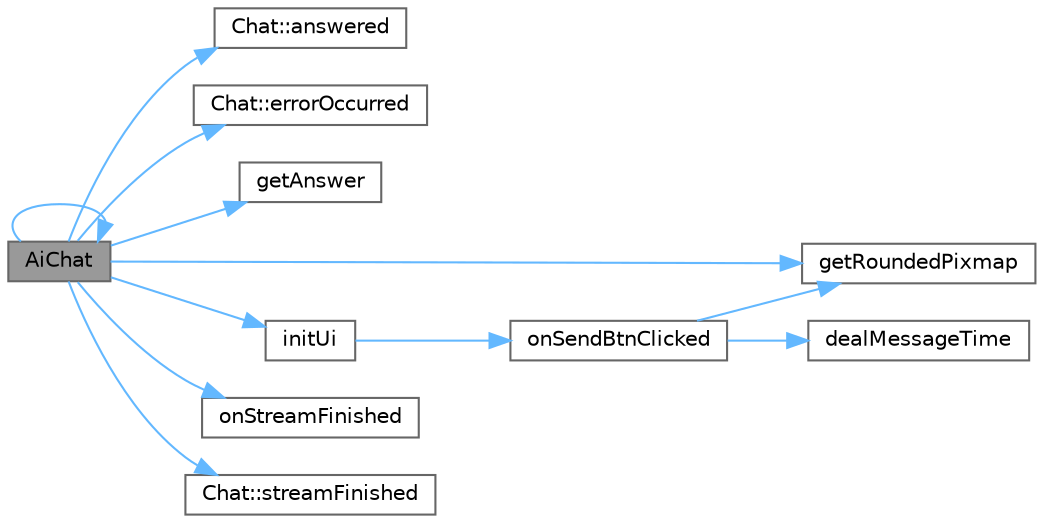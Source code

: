 digraph "AiChat"
{
 // LATEX_PDF_SIZE
  bgcolor="transparent";
  edge [fontname=Helvetica,fontsize=10,labelfontname=Helvetica,labelfontsize=10];
  node [fontname=Helvetica,fontsize=10,shape=box,height=0.2,width=0.4];
  rankdir="LR";
  Node1 [id="Node000001",label="AiChat",height=0.2,width=0.4,color="gray40", fillcolor="grey60", style="filled", fontcolor="black",tooltip="构造函数，初始化 AI 聊天界面"];
  Node1 -> Node1 [id="edge1_Node000001_Node000001",color="steelblue1",style="solid",tooltip=" "];
  Node1 -> Node2 [id="edge2_Node000001_Node000002",color="steelblue1",style="solid",tooltip=" "];
  Node2 [id="Node000002",label="Chat::answered",height=0.2,width=0.4,color="grey40", fillcolor="white", style="filled",URL="$class_chat.html#ab8dc8c354792856d8dcf5ce6f91c3afb",tooltip="接收到回答信号"];
  Node1 -> Node3 [id="edge3_Node000001_Node000003",color="steelblue1",style="solid",tooltip=" "];
  Node3 [id="Node000003",label="Chat::errorOccurred",height=0.2,width=0.4,color="grey40", fillcolor="white", style="filled",URL="$class_chat.html#a3d66d3942655f6a4ae32d89e303673c4",tooltip="错误发生信号"];
  Node1 -> Node4 [id="edge4_Node000001_Node000004",color="steelblue1",style="solid",tooltip=" "];
  Node4 [id="Node000004",label="getAnswer",height=0.2,width=0.4,color="grey40", fillcolor="white", style="filled",URL="$class_ai_chat.html#acca77844c604df1ab705803d2b83b3c8",tooltip="接收回答内容"];
  Node1 -> Node5 [id="edge5_Node000001_Node000005",color="steelblue1",style="solid",tooltip=" "];
  Node5 [id="Node000005",label="getRoundedPixmap",height=0.2,width=0.4,color="grey40", fillcolor="white", style="filled",URL="$class_ai_chat.html#a63c385477eab76291a642af85b0e7684",tooltip="生成圆角图片"];
  Node1 -> Node6 [id="edge6_Node000001_Node000006",color="steelblue1",style="solid",tooltip=" "];
  Node6 [id="Node000006",label="initUi",height=0.2,width=0.4,color="grey40", fillcolor="white", style="filled",URL="$class_ai_chat.html#afba6e95967cc3eb25fd518f7bde6ec04",tooltip="初始化界面"];
  Node6 -> Node7 [id="edge7_Node000006_Node000007",color="steelblue1",style="solid",tooltip=" "];
  Node7 [id="Node000007",label="onSendBtnClicked",height=0.2,width=0.4,color="grey40", fillcolor="white", style="filled",URL="$class_ai_chat.html#ab2e46322bc08f6b89be0a913230f01ed",tooltip="处理发送按钮点击"];
  Node7 -> Node8 [id="edge8_Node000007_Node000008",color="steelblue1",style="solid",tooltip=" "];
  Node8 [id="Node000008",label="dealMessageTime",height=0.2,width=0.4,color="grey40", fillcolor="white", style="filled",URL="$class_ai_chat.html#a22484ccef75fd29e7950f815dbee51b6",tooltip="处理消息时间气泡"];
  Node7 -> Node5 [id="edge9_Node000007_Node000005",color="steelblue1",style="solid",tooltip=" "];
  Node1 -> Node9 [id="edge10_Node000001_Node000009",color="steelblue1",style="solid",tooltip=" "];
  Node9 [id="Node000009",label="onStreamFinished",height=0.2,width=0.4,color="grey40", fillcolor="white", style="filled",URL="$class_ai_chat.html#aef218420d9129813fba7c9f2b114050e",tooltip="处理流式响应结束"];
  Node1 -> Node10 [id="edge11_Node000001_Node000010",color="steelblue1",style="solid",tooltip=" "];
  Node10 [id="Node000010",label="Chat::streamFinished",height=0.2,width=0.4,color="grey40", fillcolor="white", style="filled",URL="$class_chat.html#a2a16072a024e4c655024ad9a2a07030c",tooltip="流式响应结束信号"];
}
